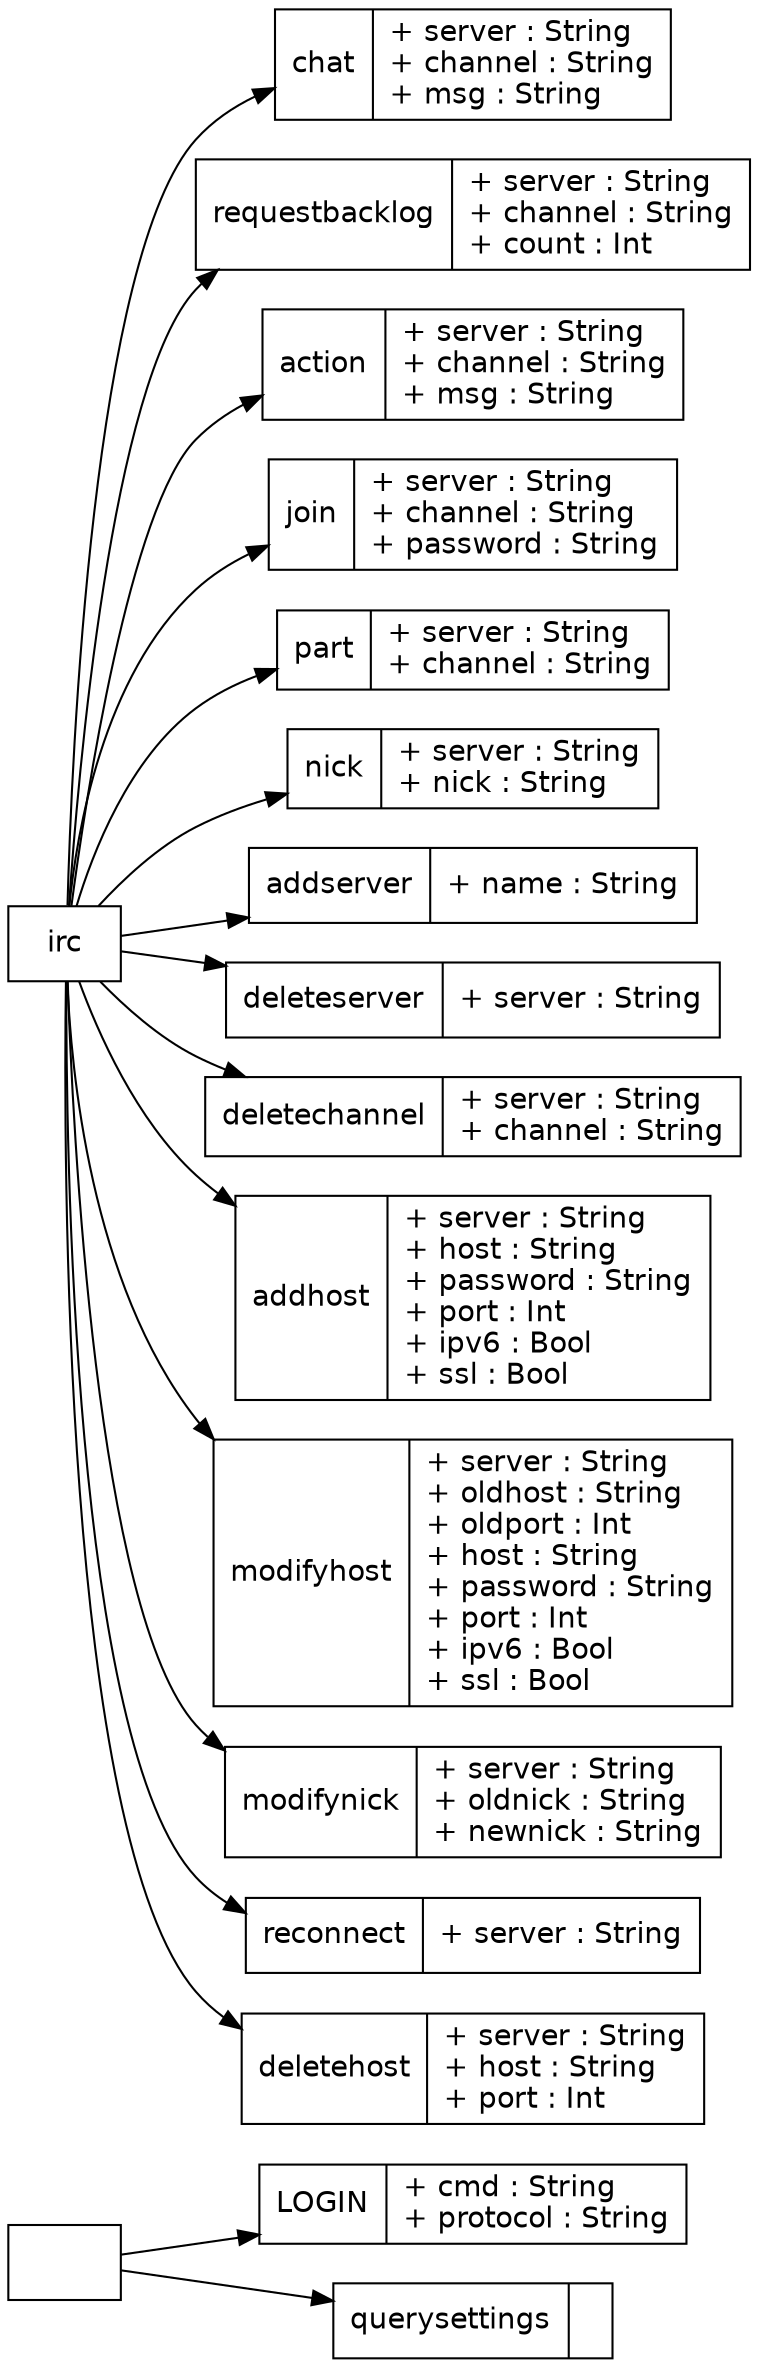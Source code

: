 digraph Initialization {
rankdir=LR;
fontname="Bitstream Vera Sans";
node [
fontname="Bitstream Vera Sans";
shape="record";
]
edge [
fontname="Bitstream Vera Sans";
]
command_0 [ label="{LOGIN|+ cmd : String\l+ protocol : String\l}" ];
"" -> command_0;
command_1 [ label="{querysettings|}" ];
"" -> command_1;
command_2 [ label="{chat|+ server : String\l+ channel : String\l+ msg : String\l}" ];
"irc" -> command_2;
command_3 [ label="{requestbacklog|+ server : String\l+ channel : String\l+ count : Int\l}" ];
"irc" -> command_3;
command_4 [ label="{action|+ server : String\l+ channel : String\l+ msg : String\l}" ];
"irc" -> command_4;
command_5 [ label="{join|+ server : String\l+ channel : String\l+ password : String\l}" ];
"irc" -> command_5;
command_6 [ label="{part|+ server : String\l+ channel : String\l}" ];
"irc" -> command_6;
command_7 [ label="{nick|+ server : String\l+ nick : String\l}" ];
"irc" -> command_7;
command_8 [ label="{addserver|+ name : String\l}" ];
"irc" -> command_8;
command_9 [ label="{deleteserver|+ server : String\l}" ];
"irc" -> command_9;
command_10 [ label="{deletechannel|+ server : String\l+ channel : String\l}" ];
"irc" -> command_10;
command_11 [ label="{addhost|+ server : String\l+ host : String\l+ password : String\l+ port : Int\l+ ipv6 : Bool\l+ ssl : Bool\l}" ];
"irc" -> command_11;
command_12 [ label="{modifyhost|+ server : String\l+ oldhost : String\l+ oldport : Int\l+ host : String\l+ password : String\l+ port : Int\l+ ipv6 : Bool\l+ ssl : Bool\l}" ];
"irc" -> command_12;
command_13 [ label="{modifynick|+ server : String\l+ oldnick : String\l+ newnick : String\l}" ];
"irc" -> command_13;
command_14 [ label="{reconnect|+ server : String\l}" ];
"irc" -> command_14;
command_15 [ label="{deletehost|+ server : String\l+ host : String\l+ port : Int\l}" ];
"irc" -> command_15;

}
